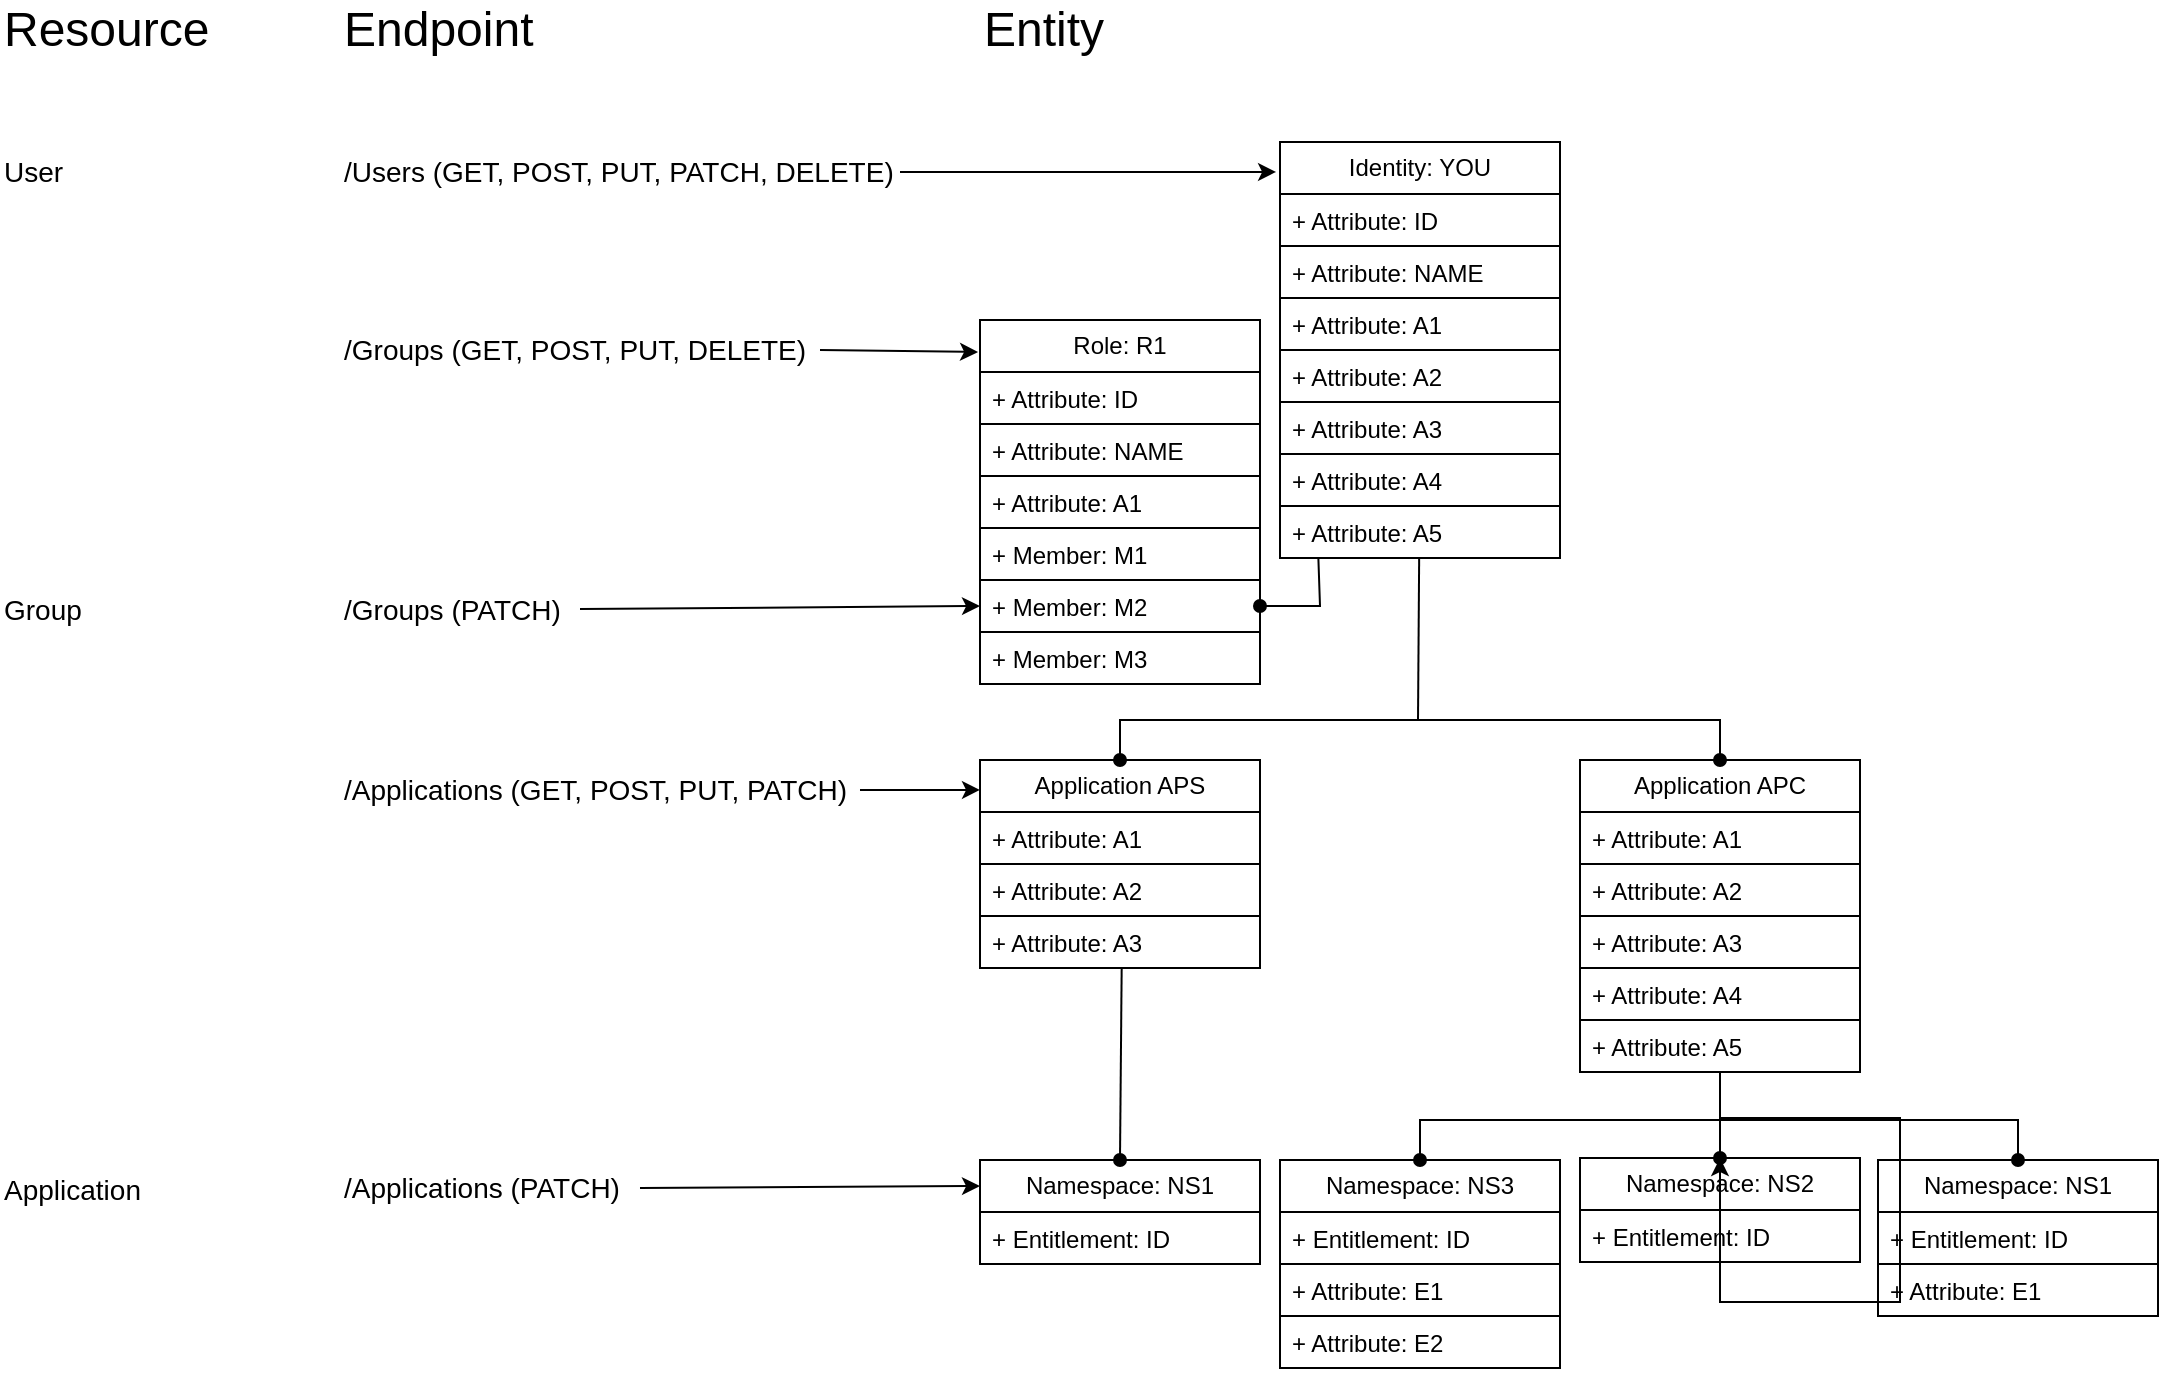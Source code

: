 <mxfile version="25.0.2">
  <diagram name="Page-1" id="XA8IaCslzpPFEdKXKMEf">
    <mxGraphModel dx="819" dy="459" grid="1" gridSize="10" guides="1" tooltips="1" connect="1" arrows="1" fold="1" page="1" pageScale="1" pageWidth="1169" pageHeight="827" background="#ffffff" math="0" shadow="0">
      <root>
        <mxCell id="0" />
        <mxCell id="1" parent="0" />
        <mxCell id="Wi8PmgA-3Iz7vUzlUj4d-130" value="" style="endArrow=oval;html=1;rounded=0;exitX=0.5;exitY=0;exitDx=0;exitDy=0;entryX=0.5;entryY=0;entryDx=0;entryDy=0;edgeStyle=elbowEdgeStyle;fontColor=#000000;strokeColor=#000000;startArrow=oval;startFill=1;endFill=1;" parent="1" source="0tsyTf72HqtN8PbdZxnk-53" target="0tsyTf72HqtN8PbdZxnk-49" edge="1">
          <mxGeometry width="50" height="50" relative="1" as="geometry">
            <mxPoint x="1032.5" y="630" as="sourcePoint" />
            <mxPoint x="1292.5" y="630" as="targetPoint" />
            <Array as="points">
              <mxPoint x="1170" y="620" />
            </Array>
          </mxGeometry>
        </mxCell>
        <mxCell id="0tsyTf72HqtN8PbdZxnk-1" value="" style="endArrow=none;html=1;rounded=0;exitX=0.5;exitY=0;exitDx=0;exitDy=0;entryX=0.506;entryY=0.992;entryDx=0;entryDy=0;entryPerimeter=0;fontColor=#000000;strokeColor=#000000;endFill=0;startArrow=oval;startFill=1;" edge="1" parent="1" source="0tsyTf72HqtN8PbdZxnk-43" target="0tsyTf72HqtN8PbdZxnk-34">
          <mxGeometry width="50" height="50" relative="1" as="geometry">
            <mxPoint x="887.5" y="630" as="sourcePoint" />
            <mxPoint x="889.625" y="545.575" as="targetPoint" />
          </mxGeometry>
        </mxCell>
        <mxCell id="0tsyTf72HqtN8PbdZxnk-4" value="" style="endArrow=oval;html=1;rounded=0;edgeStyle=elbowEdgeStyle;fontColor=#000000;strokeColor=#000000;startArrow=oval;startFill=1;endFill=1;exitX=0.5;exitY=0;exitDx=0;exitDy=0;entryX=0.5;entryY=0;entryDx=0;entryDy=0;" edge="1" parent="1" source="0tsyTf72HqtN8PbdZxnk-29" target="0tsyTf72HqtN8PbdZxnk-37">
          <mxGeometry width="50" height="50" relative="1" as="geometry">
            <mxPoint x="890" y="420" as="sourcePoint" />
            <mxPoint x="1170" y="420" as="targetPoint" />
            <Array as="points">
              <mxPoint x="1020" y="420" />
            </Array>
          </mxGeometry>
        </mxCell>
        <mxCell id="0tsyTf72HqtN8PbdZxnk-5" value="" style="endArrow=none;html=1;rounded=0;entryX=0.497;entryY=0.985;entryDx=0;entryDy=0;entryPerimeter=0;strokeColor=#000000;" edge="1" parent="1" target="0tsyTf72HqtN8PbdZxnk-17">
          <mxGeometry width="50" height="50" relative="1" as="geometry">
            <mxPoint x="1019" y="420" as="sourcePoint" />
            <mxPoint x="1019.25" y="345" as="targetPoint" />
          </mxGeometry>
        </mxCell>
        <mxCell id="0tsyTf72HqtN8PbdZxnk-10" value="" style="endArrow=none;html=1;rounded=0;strokeColor=#000000;exitX=1;exitY=0.5;exitDx=0;exitDy=0;startArrow=oval;startFill=1;entryX=0.137;entryY=1;entryDx=0;entryDy=0;entryPerimeter=0;" edge="1" parent="1" source="0tsyTf72HqtN8PbdZxnk-26" target="0tsyTf72HqtN8PbdZxnk-17">
          <mxGeometry width="50" height="50" relative="1" as="geometry">
            <mxPoint x="950" y="362.5" as="sourcePoint" />
            <mxPoint x="990.375" y="346.15" as="targetPoint" />
            <Array as="points">
              <mxPoint x="970" y="363" />
            </Array>
          </mxGeometry>
        </mxCell>
        <mxCell id="0tsyTf72HqtN8PbdZxnk-11" value="Entity" style="text;strokeColor=none;align=left;fillColor=none;html=1;verticalAlign=middle;whiteSpace=wrap;rounded=0;fontColor=#000000;fontSize=24;" vertex="1" parent="1">
          <mxGeometry x="800" y="60" width="335" height="30" as="geometry" />
        </mxCell>
        <mxCell id="0tsyTf72HqtN8PbdZxnk-12" value="Endpoint" style="text;strokeColor=none;align=left;fillColor=none;html=1;verticalAlign=middle;whiteSpace=wrap;rounded=0;fontColor=#000000;fontSize=24;" vertex="1" parent="1">
          <mxGeometry x="480" y="60" width="290" height="30" as="geometry" />
        </mxCell>
        <mxCell id="0tsyTf72HqtN8PbdZxnk-13" value="Identity: YOU" style="swimlane;fontStyle=0;childLayout=stackLayout;horizontal=1;startSize=26;fillColor=none;horizontalStack=0;resizeParent=1;resizeParentMax=0;resizeLast=0;collapsible=1;marginBottom=0;whiteSpace=wrap;html=1;fontColor=#000000;strokeColor=#000000;" vertex="1" parent="1">
          <mxGeometry x="950" y="131" width="140" height="208" as="geometry" />
        </mxCell>
        <mxCell id="0tsyTf72HqtN8PbdZxnk-14" value="+ Attribute: ID" style="text;strokeColor=#000000;fillColor=none;align=left;verticalAlign=top;spacingLeft=4;spacingRight=4;overflow=hidden;rotatable=0;points=[[0,0.5],[1,0.5]];portConstraint=eastwest;whiteSpace=wrap;html=1;fontColor=#000000;" vertex="1" parent="0tsyTf72HqtN8PbdZxnk-13">
          <mxGeometry y="26" width="140" height="26" as="geometry" />
        </mxCell>
        <mxCell id="0tsyTf72HqtN8PbdZxnk-15" value="+ Attribute: NAME" style="text;strokeColor=#000000;fillColor=none;align=left;verticalAlign=top;spacingLeft=4;spacingRight=4;overflow=hidden;rotatable=0;points=[[0,0.5],[1,0.5]];portConstraint=eastwest;whiteSpace=wrap;html=1;fontColor=#000000;" vertex="1" parent="0tsyTf72HqtN8PbdZxnk-13">
          <mxGeometry y="52" width="140" height="26" as="geometry" />
        </mxCell>
        <mxCell id="0tsyTf72HqtN8PbdZxnk-16" value="+ Attribute: A1" style="text;strokeColor=#000000;fillColor=none;align=left;verticalAlign=top;spacingLeft=4;spacingRight=4;overflow=hidden;rotatable=0;points=[[0,0.5],[1,0.5]];portConstraint=eastwest;whiteSpace=wrap;html=1;fontColor=#000000;" vertex="1" parent="0tsyTf72HqtN8PbdZxnk-13">
          <mxGeometry y="78" width="140" height="26" as="geometry" />
        </mxCell>
        <mxCell id="0tsyTf72HqtN8PbdZxnk-20" value="+ Attribute: A2" style="text;strokeColor=#000000;fillColor=none;align=left;verticalAlign=top;spacingLeft=4;spacingRight=4;overflow=hidden;rotatable=0;points=[[0,0.5],[1,0.5]];portConstraint=eastwest;whiteSpace=wrap;html=1;fontColor=#000000;" vertex="1" parent="0tsyTf72HqtN8PbdZxnk-13">
          <mxGeometry y="104" width="140" height="26" as="geometry" />
        </mxCell>
        <mxCell id="0tsyTf72HqtN8PbdZxnk-19" value="+ Attribute: A3" style="text;strokeColor=#000000;fillColor=none;align=left;verticalAlign=top;spacingLeft=4;spacingRight=4;overflow=hidden;rotatable=0;points=[[0,0.5],[1,0.5]];portConstraint=eastwest;whiteSpace=wrap;html=1;fontColor=#000000;" vertex="1" parent="0tsyTf72HqtN8PbdZxnk-13">
          <mxGeometry y="130" width="140" height="26" as="geometry" />
        </mxCell>
        <mxCell id="0tsyTf72HqtN8PbdZxnk-18" value="+ Attribute: A4" style="text;strokeColor=#000000;fillColor=none;align=left;verticalAlign=top;spacingLeft=4;spacingRight=4;overflow=hidden;rotatable=0;points=[[0,0.5],[1,0.5]];portConstraint=eastwest;whiteSpace=wrap;html=1;fontColor=#000000;" vertex="1" parent="0tsyTf72HqtN8PbdZxnk-13">
          <mxGeometry y="156" width="140" height="26" as="geometry" />
        </mxCell>
        <mxCell id="0tsyTf72HqtN8PbdZxnk-17" value="+ Attribute: A5" style="text;strokeColor=#000000;fillColor=none;align=left;verticalAlign=top;spacingLeft=4;spacingRight=4;overflow=hidden;rotatable=0;points=[[0,0.5],[1,0.5]];portConstraint=eastwest;whiteSpace=wrap;html=1;fontColor=#000000;" vertex="1" parent="0tsyTf72HqtN8PbdZxnk-13">
          <mxGeometry y="182" width="140" height="26" as="geometry" />
        </mxCell>
        <mxCell id="0tsyTf72HqtN8PbdZxnk-21" value="Role: R1" style="swimlane;fontStyle=0;childLayout=stackLayout;horizontal=1;startSize=26;fillColor=none;horizontalStack=0;resizeParent=1;resizeParentMax=0;resizeLast=0;collapsible=1;marginBottom=0;whiteSpace=wrap;html=1;fontColor=#000000;strokeColor=#000000;" vertex="1" parent="1">
          <mxGeometry x="800" y="220" width="140" height="182" as="geometry" />
        </mxCell>
        <mxCell id="0tsyTf72HqtN8PbdZxnk-22" value="+ Attribute: ID" style="text;strokeColor=#000000;fillColor=none;align=left;verticalAlign=top;spacingLeft=4;spacingRight=4;overflow=hidden;rotatable=0;points=[[0,0.5],[1,0.5]];portConstraint=eastwest;whiteSpace=wrap;html=1;fontColor=#000000;" vertex="1" parent="0tsyTf72HqtN8PbdZxnk-21">
          <mxGeometry y="26" width="140" height="26" as="geometry" />
        </mxCell>
        <mxCell id="0tsyTf72HqtN8PbdZxnk-23" value="+ Attribute: NAME" style="text;strokeColor=#000000;fillColor=none;align=left;verticalAlign=top;spacingLeft=4;spacingRight=4;overflow=hidden;rotatable=0;points=[[0,0.5],[1,0.5]];portConstraint=eastwest;whiteSpace=wrap;html=1;fontColor=#000000;" vertex="1" parent="0tsyTf72HqtN8PbdZxnk-21">
          <mxGeometry y="52" width="140" height="26" as="geometry" />
        </mxCell>
        <mxCell id="0tsyTf72HqtN8PbdZxnk-24" value="+ Attribute: A1" style="text;strokeColor=#000000;fillColor=none;align=left;verticalAlign=top;spacingLeft=4;spacingRight=4;overflow=hidden;rotatable=0;points=[[0,0.5],[1,0.5]];portConstraint=eastwest;whiteSpace=wrap;html=1;fontColor=#000000;" vertex="1" parent="0tsyTf72HqtN8PbdZxnk-21">
          <mxGeometry y="78" width="140" height="26" as="geometry" />
        </mxCell>
        <mxCell id="0tsyTf72HqtN8PbdZxnk-25" value="+ Member: M1" style="text;strokeColor=#000000;fillColor=none;align=left;verticalAlign=top;spacingLeft=4;spacingRight=4;overflow=hidden;rotatable=0;points=[[0,0.5],[1,0.5]];portConstraint=eastwest;whiteSpace=wrap;html=1;fontColor=#000000;" vertex="1" parent="0tsyTf72HqtN8PbdZxnk-21">
          <mxGeometry y="104" width="140" height="26" as="geometry" />
        </mxCell>
        <mxCell id="0tsyTf72HqtN8PbdZxnk-26" value="+ Member: M2" style="text;strokeColor=#000000;fillColor=none;align=left;verticalAlign=top;spacingLeft=4;spacingRight=4;overflow=hidden;rotatable=0;points=[[0,0.5],[1,0.5]];portConstraint=eastwest;whiteSpace=wrap;html=1;fontColor=#000000;" vertex="1" parent="0tsyTf72HqtN8PbdZxnk-21">
          <mxGeometry y="130" width="140" height="26" as="geometry" />
        </mxCell>
        <mxCell id="0tsyTf72HqtN8PbdZxnk-27" value="+ Member: M3" style="text;strokeColor=#000000;fillColor=none;align=left;verticalAlign=top;spacingLeft=4;spacingRight=4;overflow=hidden;rotatable=0;points=[[0,0.5],[1,0.5]];portConstraint=eastwest;whiteSpace=wrap;html=1;fontColor=#000000;" vertex="1" parent="0tsyTf72HqtN8PbdZxnk-21">
          <mxGeometry y="156" width="140" height="26" as="geometry" />
        </mxCell>
        <mxCell id="0tsyTf72HqtN8PbdZxnk-43" value="Namespace: NS1" style="swimlane;fontStyle=0;childLayout=stackLayout;horizontal=1;startSize=26;fillColor=none;horizontalStack=0;resizeParent=1;resizeParentMax=0;resizeLast=0;collapsible=1;marginBottom=0;whiteSpace=wrap;html=1;fontColor=#000000;strokeColor=#000000;" vertex="1" parent="1">
          <mxGeometry x="800" y="640" width="140" height="52" as="geometry" />
        </mxCell>
        <mxCell id="0tsyTf72HqtN8PbdZxnk-44" value="+ Entitlement: ID" style="text;strokeColor=#000000;fillColor=none;align=left;verticalAlign=top;spacingLeft=4;spacingRight=4;overflow=hidden;rotatable=0;points=[[0,0.5],[1,0.5]];portConstraint=eastwest;whiteSpace=wrap;html=1;fontColor=#000000;" vertex="1" parent="0tsyTf72HqtN8PbdZxnk-43">
          <mxGeometry y="26" width="140" height="26" as="geometry" />
        </mxCell>
        <mxCell id="0tsyTf72HqtN8PbdZxnk-47" value="Namespace: NS2" style="swimlane;fontStyle=0;childLayout=stackLayout;horizontal=1;startSize=26;fillColor=none;horizontalStack=0;resizeParent=1;resizeParentMax=0;resizeLast=0;collapsible=1;marginBottom=0;whiteSpace=wrap;html=1;fontColor=#000000;strokeColor=#000000;" vertex="1" parent="1">
          <mxGeometry x="1100" y="639" width="140" height="52" as="geometry" />
        </mxCell>
        <mxCell id="0tsyTf72HqtN8PbdZxnk-48" value="+ Entitlement: ID" style="text;strokeColor=#000000;fillColor=none;align=left;verticalAlign=top;spacingLeft=4;spacingRight=4;overflow=hidden;rotatable=0;points=[[0,0.5],[1,0.5]];portConstraint=eastwest;whiteSpace=wrap;html=1;fontColor=#000000;" vertex="1" parent="0tsyTf72HqtN8PbdZxnk-47">
          <mxGeometry y="26" width="140" height="26" as="geometry" />
        </mxCell>
        <mxCell id="0tsyTf72HqtN8PbdZxnk-49" value="Namespace: NS1" style="swimlane;fontStyle=0;childLayout=stackLayout;horizontal=1;startSize=26;fillColor=none;horizontalStack=0;resizeParent=1;resizeParentMax=0;resizeLast=0;collapsible=1;marginBottom=0;whiteSpace=wrap;html=1;fontColor=#000000;strokeColor=#000000;" vertex="1" parent="1">
          <mxGeometry x="1249" y="640" width="140" height="78" as="geometry" />
        </mxCell>
        <mxCell id="0tsyTf72HqtN8PbdZxnk-50" value="+ Entitlement: ID" style="text;strokeColor=#000000;fillColor=none;align=left;verticalAlign=top;spacingLeft=4;spacingRight=4;overflow=hidden;rotatable=0;points=[[0,0.5],[1,0.5]];portConstraint=eastwest;whiteSpace=wrap;html=1;fontColor=#000000;" vertex="1" parent="0tsyTf72HqtN8PbdZxnk-49">
          <mxGeometry y="26" width="140" height="26" as="geometry" />
        </mxCell>
        <mxCell id="0tsyTf72HqtN8PbdZxnk-52" value="+ Attribute: E1" style="text;strokeColor=#000000;fillColor=none;align=left;verticalAlign=top;spacingLeft=4;spacingRight=4;overflow=hidden;rotatable=0;points=[[0,0.5],[1,0.5]];portConstraint=eastwest;whiteSpace=wrap;html=1;fontColor=#000000;" vertex="1" parent="0tsyTf72HqtN8PbdZxnk-49">
          <mxGeometry y="52" width="140" height="26" as="geometry" />
        </mxCell>
        <mxCell id="0tsyTf72HqtN8PbdZxnk-53" value="Namespace: NS3" style="swimlane;fontStyle=0;childLayout=stackLayout;horizontal=1;startSize=26;fillColor=none;horizontalStack=0;resizeParent=1;resizeParentMax=0;resizeLast=0;collapsible=1;marginBottom=0;whiteSpace=wrap;html=1;fontColor=#000000;strokeColor=#000000;" vertex="1" parent="1">
          <mxGeometry x="950" y="640" width="140" height="104" as="geometry" />
        </mxCell>
        <mxCell id="0tsyTf72HqtN8PbdZxnk-54" value="+ Entitlement: ID" style="text;strokeColor=#000000;fillColor=none;align=left;verticalAlign=top;spacingLeft=4;spacingRight=4;overflow=hidden;rotatable=0;points=[[0,0.5],[1,0.5]];portConstraint=eastwest;whiteSpace=wrap;html=1;fontColor=#000000;" vertex="1" parent="0tsyTf72HqtN8PbdZxnk-53">
          <mxGeometry y="26" width="140" height="26" as="geometry" />
        </mxCell>
        <mxCell id="0tsyTf72HqtN8PbdZxnk-55" value="+ Attribute: E1" style="text;strokeColor=#000000;fillColor=none;align=left;verticalAlign=top;spacingLeft=4;spacingRight=4;overflow=hidden;rotatable=0;points=[[0,0.5],[1,0.5]];portConstraint=eastwest;whiteSpace=wrap;html=1;fontColor=#000000;" vertex="1" parent="0tsyTf72HqtN8PbdZxnk-53">
          <mxGeometry y="52" width="140" height="26" as="geometry" />
        </mxCell>
        <mxCell id="0tsyTf72HqtN8PbdZxnk-73" value="+ Attribute: E2" style="text;strokeColor=#000000;fillColor=none;align=left;verticalAlign=top;spacingLeft=4;spacingRight=4;overflow=hidden;rotatable=0;points=[[0,0.5],[1,0.5]];portConstraint=eastwest;whiteSpace=wrap;html=1;fontColor=#000000;" vertex="1" parent="0tsyTf72HqtN8PbdZxnk-53">
          <mxGeometry y="78" width="140" height="26" as="geometry" />
        </mxCell>
        <mxCell id="0tsyTf72HqtN8PbdZxnk-57" style="edgeStyle=orthogonalEdgeStyle;rounded=0;orthogonalLoop=1;jettySize=auto;html=1;entryX=0.5;entryY=0;entryDx=0;entryDy=0;" edge="1" parent="1" source="0tsyTf72HqtN8PbdZxnk-47" target="0tsyTf72HqtN8PbdZxnk-47">
          <mxGeometry relative="1" as="geometry" />
        </mxCell>
        <mxCell id="Wi8PmgA-3Iz7vUzlUj4d-133" value="" style="endArrow=none;html=1;rounded=0;exitX=0.5;exitY=0;exitDx=0;exitDy=0;fontColor=#000000;strokeColor=#000000;endFill=0;startArrow=oval;startFill=1;" parent="1" source="0tsyTf72HqtN8PbdZxnk-47" target="0tsyTf72HqtN8PbdZxnk-41" edge="1">
          <mxGeometry width="50" height="50" relative="1" as="geometry">
            <mxPoint x="1162.5" y="630" as="sourcePoint" />
            <mxPoint x="1170" y="600" as="targetPoint" />
          </mxGeometry>
        </mxCell>
        <mxCell id="0tsyTf72HqtN8PbdZxnk-29" value="Application APS" style="swimlane;fontStyle=0;childLayout=stackLayout;horizontal=1;startSize=26;fillColor=none;horizontalStack=0;resizeParent=1;resizeParentMax=0;resizeLast=0;collapsible=1;marginBottom=0;whiteSpace=wrap;html=1;fontColor=#000000;strokeColor=#000000;" vertex="1" parent="1">
          <mxGeometry x="800" y="440" width="140" height="104" as="geometry" />
        </mxCell>
        <mxCell id="0tsyTf72HqtN8PbdZxnk-32" value="+ Attribute: A1" style="text;strokeColor=#000000;fillColor=none;align=left;verticalAlign=top;spacingLeft=4;spacingRight=4;overflow=hidden;rotatable=0;points=[[0,0.5],[1,0.5]];portConstraint=eastwest;whiteSpace=wrap;html=1;fontColor=#000000;" vertex="1" parent="0tsyTf72HqtN8PbdZxnk-29">
          <mxGeometry y="26" width="140" height="26" as="geometry" />
        </mxCell>
        <mxCell id="0tsyTf72HqtN8PbdZxnk-33" value="+ Attribute: A2" style="text;strokeColor=#000000;fillColor=none;align=left;verticalAlign=top;spacingLeft=4;spacingRight=4;overflow=hidden;rotatable=0;points=[[0,0.5],[1,0.5]];portConstraint=eastwest;whiteSpace=wrap;html=1;fontColor=#000000;" vertex="1" parent="0tsyTf72HqtN8PbdZxnk-29">
          <mxGeometry y="52" width="140" height="26" as="geometry" />
        </mxCell>
        <mxCell id="0tsyTf72HqtN8PbdZxnk-34" value="+ Attribute: A3" style="text;strokeColor=#000000;fillColor=none;align=left;verticalAlign=top;spacingLeft=4;spacingRight=4;overflow=hidden;rotatable=0;points=[[0,0.5],[1,0.5]];portConstraint=eastwest;whiteSpace=wrap;html=1;fontColor=#000000;" vertex="1" parent="0tsyTf72HqtN8PbdZxnk-29">
          <mxGeometry y="78" width="140" height="26" as="geometry" />
        </mxCell>
        <mxCell id="0tsyTf72HqtN8PbdZxnk-37" value="Application APC" style="swimlane;fontStyle=0;childLayout=stackLayout;horizontal=1;startSize=26;fillColor=none;horizontalStack=0;resizeParent=1;resizeParentMax=0;resizeLast=0;collapsible=1;marginBottom=0;whiteSpace=wrap;html=1;fontColor=#000000;strokeColor=#000000;" vertex="1" parent="1">
          <mxGeometry x="1100" y="440" width="140" height="156" as="geometry" />
        </mxCell>
        <mxCell id="0tsyTf72HqtN8PbdZxnk-38" value="+ Attribute: A1" style="text;strokeColor=#000000;fillColor=none;align=left;verticalAlign=top;spacingLeft=4;spacingRight=4;overflow=hidden;rotatable=0;points=[[0,0.5],[1,0.5]];portConstraint=eastwest;whiteSpace=wrap;html=1;fontColor=#000000;" vertex="1" parent="0tsyTf72HqtN8PbdZxnk-37">
          <mxGeometry y="26" width="140" height="26" as="geometry" />
        </mxCell>
        <mxCell id="0tsyTf72HqtN8PbdZxnk-39" value="+ Attribute: A2" style="text;strokeColor=#000000;fillColor=none;align=left;verticalAlign=top;spacingLeft=4;spacingRight=4;overflow=hidden;rotatable=0;points=[[0,0.5],[1,0.5]];portConstraint=eastwest;whiteSpace=wrap;html=1;fontColor=#000000;" vertex="1" parent="0tsyTf72HqtN8PbdZxnk-37">
          <mxGeometry y="52" width="140" height="26" as="geometry" />
        </mxCell>
        <mxCell id="0tsyTf72HqtN8PbdZxnk-40" value="+ Attribute: A3" style="text;strokeColor=#000000;fillColor=none;align=left;verticalAlign=top;spacingLeft=4;spacingRight=4;overflow=hidden;rotatable=0;points=[[0,0.5],[1,0.5]];portConstraint=eastwest;whiteSpace=wrap;html=1;fontColor=#000000;" vertex="1" parent="0tsyTf72HqtN8PbdZxnk-37">
          <mxGeometry y="78" width="140" height="26" as="geometry" />
        </mxCell>
        <mxCell id="0tsyTf72HqtN8PbdZxnk-42" value="+ Attribute: A4" style="text;strokeColor=#000000;fillColor=none;align=left;verticalAlign=top;spacingLeft=4;spacingRight=4;overflow=hidden;rotatable=0;points=[[0,0.5],[1,0.5]];portConstraint=eastwest;whiteSpace=wrap;html=1;fontColor=#000000;" vertex="1" parent="0tsyTf72HqtN8PbdZxnk-37">
          <mxGeometry y="104" width="140" height="26" as="geometry" />
        </mxCell>
        <mxCell id="0tsyTf72HqtN8PbdZxnk-41" value="+ Attribute: A5" style="text;strokeColor=#000000;fillColor=none;align=left;verticalAlign=top;spacingLeft=4;spacingRight=4;overflow=hidden;rotatable=0;points=[[0,0.5],[1,0.5]];portConstraint=eastwest;whiteSpace=wrap;html=1;fontColor=#000000;" vertex="1" parent="0tsyTf72HqtN8PbdZxnk-37">
          <mxGeometry y="130" width="140" height="26" as="geometry" />
        </mxCell>
        <mxCell id="0tsyTf72HqtN8PbdZxnk-60" value="/Users (GET, POST, PUT, PATCH, DELETE)" style="text;strokeColor=none;align=left;fillColor=none;html=1;verticalAlign=middle;whiteSpace=wrap;rounded=0;fontColor=#000000;fontSize=14;" vertex="1" parent="1">
          <mxGeometry x="480" y="131" width="280" height="30" as="geometry" />
        </mxCell>
        <mxCell id="0tsyTf72HqtN8PbdZxnk-61" value="/Groups (GET, POST, PUT, DELETE)" style="text;strokeColor=none;align=left;fillColor=none;html=1;verticalAlign=middle;whiteSpace=wrap;rounded=0;fontColor=#000000;fontSize=14;" vertex="1" parent="1">
          <mxGeometry x="480" y="220" width="240" height="30" as="geometry" />
        </mxCell>
        <mxCell id="0tsyTf72HqtN8PbdZxnk-62" value="/Groups (PATCH)" style="text;strokeColor=none;align=left;fillColor=none;html=1;verticalAlign=middle;whiteSpace=wrap;rounded=0;fontColor=#000000;fontSize=14;" vertex="1" parent="1">
          <mxGeometry x="480" y="350" width="120" height="30" as="geometry" />
        </mxCell>
        <mxCell id="0tsyTf72HqtN8PbdZxnk-63" value="/Applications (GET, POST, PUT, PATCH)" style="text;strokeColor=none;align=left;fillColor=none;html=1;verticalAlign=middle;whiteSpace=wrap;rounded=0;fontColor=#000000;fontSize=14;" vertex="1" parent="1">
          <mxGeometry x="480" y="440" width="260" height="30" as="geometry" />
        </mxCell>
        <mxCell id="0tsyTf72HqtN8PbdZxnk-64" value="/Applications (PATCH)" style="text;strokeColor=none;align=left;fillColor=none;html=1;verticalAlign=middle;whiteSpace=wrap;rounded=0;fontColor=#000000;fontSize=14;" vertex="1" parent="1">
          <mxGeometry x="480" y="639" width="150" height="30" as="geometry" />
        </mxCell>
        <mxCell id="0tsyTf72HqtN8PbdZxnk-65" value="Resource" style="text;strokeColor=none;align=left;fillColor=none;html=1;verticalAlign=middle;whiteSpace=wrap;rounded=0;fontColor=#000000;fontSize=24;" vertex="1" parent="1">
          <mxGeometry x="310" y="60" width="150" height="30" as="geometry" />
        </mxCell>
        <mxCell id="0tsyTf72HqtN8PbdZxnk-66" value="User" style="text;strokeColor=none;align=left;fillColor=none;html=1;verticalAlign=middle;whiteSpace=wrap;rounded=0;fontColor=#000000;fontSize=14;" vertex="1" parent="1">
          <mxGeometry x="310" y="131" width="150" height="30" as="geometry" />
        </mxCell>
        <mxCell id="0tsyTf72HqtN8PbdZxnk-67" value="Group" style="text;strokeColor=none;align=left;fillColor=none;html=1;verticalAlign=middle;whiteSpace=wrap;rounded=0;fontColor=#000000;fontSize=14;" vertex="1" parent="1">
          <mxGeometry x="310" y="350" width="150" height="30" as="geometry" />
        </mxCell>
        <mxCell id="0tsyTf72HqtN8PbdZxnk-68" value="Application" style="text;strokeColor=none;align=left;fillColor=none;html=1;verticalAlign=middle;whiteSpace=wrap;rounded=0;fontColor=#000000;fontSize=14;" vertex="1" parent="1">
          <mxGeometry x="310" y="640" width="150" height="30" as="geometry" />
        </mxCell>
        <mxCell id="0tsyTf72HqtN8PbdZxnk-69" value="" style="endArrow=classic;html=1;rounded=0;entryX=0;entryY=0.5;entryDx=0;entryDy=0;strokeColor=#000000;" edge="1" parent="1" source="0tsyTf72HqtN8PbdZxnk-62" target="0tsyTf72HqtN8PbdZxnk-26">
          <mxGeometry width="50" height="50" relative="1" as="geometry">
            <mxPoint x="670" y="360" as="sourcePoint" />
            <mxPoint x="720" y="310" as="targetPoint" />
          </mxGeometry>
        </mxCell>
        <mxCell id="0tsyTf72HqtN8PbdZxnk-70" value="" style="endArrow=classic;html=1;rounded=0;entryX=-0.007;entryY=0.088;entryDx=0;entryDy=0;strokeColor=#000000;exitX=1;exitY=0.5;exitDx=0;exitDy=0;entryPerimeter=0;" edge="1" parent="1" source="0tsyTf72HqtN8PbdZxnk-61" target="0tsyTf72HqtN8PbdZxnk-21">
          <mxGeometry width="50" height="50" relative="1" as="geometry">
            <mxPoint x="610" y="375" as="sourcePoint" />
            <mxPoint x="810" y="373" as="targetPoint" />
          </mxGeometry>
        </mxCell>
        <mxCell id="0tsyTf72HqtN8PbdZxnk-71" value="" style="endArrow=classic;html=1;rounded=0;entryX=-0.014;entryY=0.072;entryDx=0;entryDy=0;strokeColor=#000000;exitX=1;exitY=0.5;exitDx=0;exitDy=0;entryPerimeter=0;" edge="1" parent="1" source="0tsyTf72HqtN8PbdZxnk-60" target="0tsyTf72HqtN8PbdZxnk-13">
          <mxGeometry width="50" height="50" relative="1" as="geometry">
            <mxPoint x="730" y="245" as="sourcePoint" />
            <mxPoint x="809" y="246" as="targetPoint" />
          </mxGeometry>
        </mxCell>
        <mxCell id="0tsyTf72HqtN8PbdZxnk-72" value="" style="endArrow=classic;html=1;rounded=0;entryX=0;entryY=0.25;entryDx=0;entryDy=0;strokeColor=#000000;exitX=1;exitY=0.5;exitDx=0;exitDy=0;" edge="1" parent="1" source="0tsyTf72HqtN8PbdZxnk-64" target="0tsyTf72HqtN8PbdZxnk-43">
          <mxGeometry width="50" height="50" relative="1" as="geometry">
            <mxPoint x="610" y="375" as="sourcePoint" />
            <mxPoint x="810" y="373" as="targetPoint" />
          </mxGeometry>
        </mxCell>
        <mxCell id="0tsyTf72HqtN8PbdZxnk-74" value="" style="endArrow=classic;html=1;rounded=0;entryX=0;entryY=0.144;entryDx=0;entryDy=0;strokeColor=#000000;exitX=1;exitY=0.5;exitDx=0;exitDy=0;entryPerimeter=0;" edge="1" parent="1" source="0tsyTf72HqtN8PbdZxnk-63" target="0tsyTf72HqtN8PbdZxnk-29">
          <mxGeometry width="50" height="50" relative="1" as="geometry">
            <mxPoint x="640" y="664" as="sourcePoint" />
            <mxPoint x="810" y="663" as="targetPoint" />
          </mxGeometry>
        </mxCell>
      </root>
    </mxGraphModel>
  </diagram>
</mxfile>
